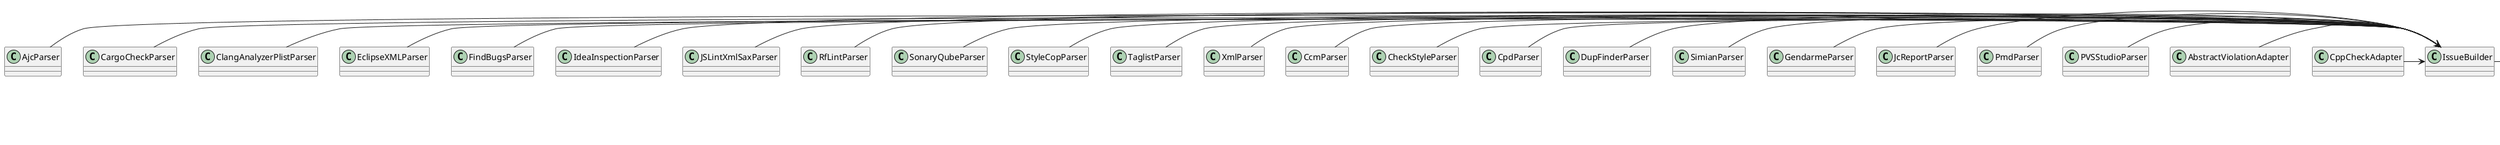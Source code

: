 @startuml



interface Serializable
class IssueBuilder
class Issue

class AjcParser
class CargoCheckParser
class ClangAnalyzerPlistParser
class EclipseXMLParser
class FindBugsParser
class IdeaInspectionParser
class JSLintXmlSaxParser
class RfLintParser
class SonaryQubeParser
class StyleCopParser
class TaglistParser
class XmlParser
class CcmParser
class CheckStyleParser
class CpdParser
class DupFinderParser
class SimianParser
class GendarmeParser
class JcReportParser
class PmdParser
class PVSStudioParser
class AbstractViolationAdapter
class CppCheckAdapter



IssueBuilder -> Issue
Issue ..> Serializable

AjcParser -> IssueBuilder
CargoCheckParser -> IssueBuilder
ClangAnalyzerPlistParser -> IssueBuilder
EclipseXMLParser -> IssueBuilder
FindBugsParser -> IssueBuilder
IdeaInspectionParser -> IssueBuilder
JSLintXmlSaxParser -> IssueBuilder
RfLintParser -> IssueBuilder
SonaryQubeParser -> IssueBuilder
StyleCopParser -> IssueBuilder
TaglistParser -> IssueBuilder
XmlParser -> IssueBuilder
CcmParser -> IssueBuilder
CheckStyleParser -> IssueBuilder
CpdParser -> IssueBuilder
DupFinderParser -> IssueBuilder
SimianParser -> IssueBuilder
GendarmeParser -> IssueBuilder
JcReportParser -> IssueBuilder
PmdParser -> IssueBuilder
PVSStudioParser -> IssueBuilder
AbstractViolationAdapter -> IssueBuilder
CppCheckAdapter -> IssueBuilder





@enduml